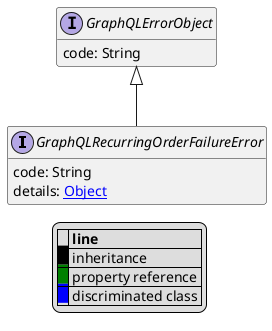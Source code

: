 @startuml

hide empty fields
hide empty methods
legend
|= |= line |
|<back:black>   </back>| inheritance |
|<back:green>   </back>| property reference |
|<back:blue>   </back>| discriminated class |
endlegend
interface GraphQLRecurringOrderFailureError [[GraphQLRecurringOrderFailureError.svg]] extends GraphQLErrorObject {
    code: String
    details: [[Object.svg Object]]
}
interface GraphQLErrorObject [[GraphQLErrorObject.svg]]  {
    code: String
}





@enduml
